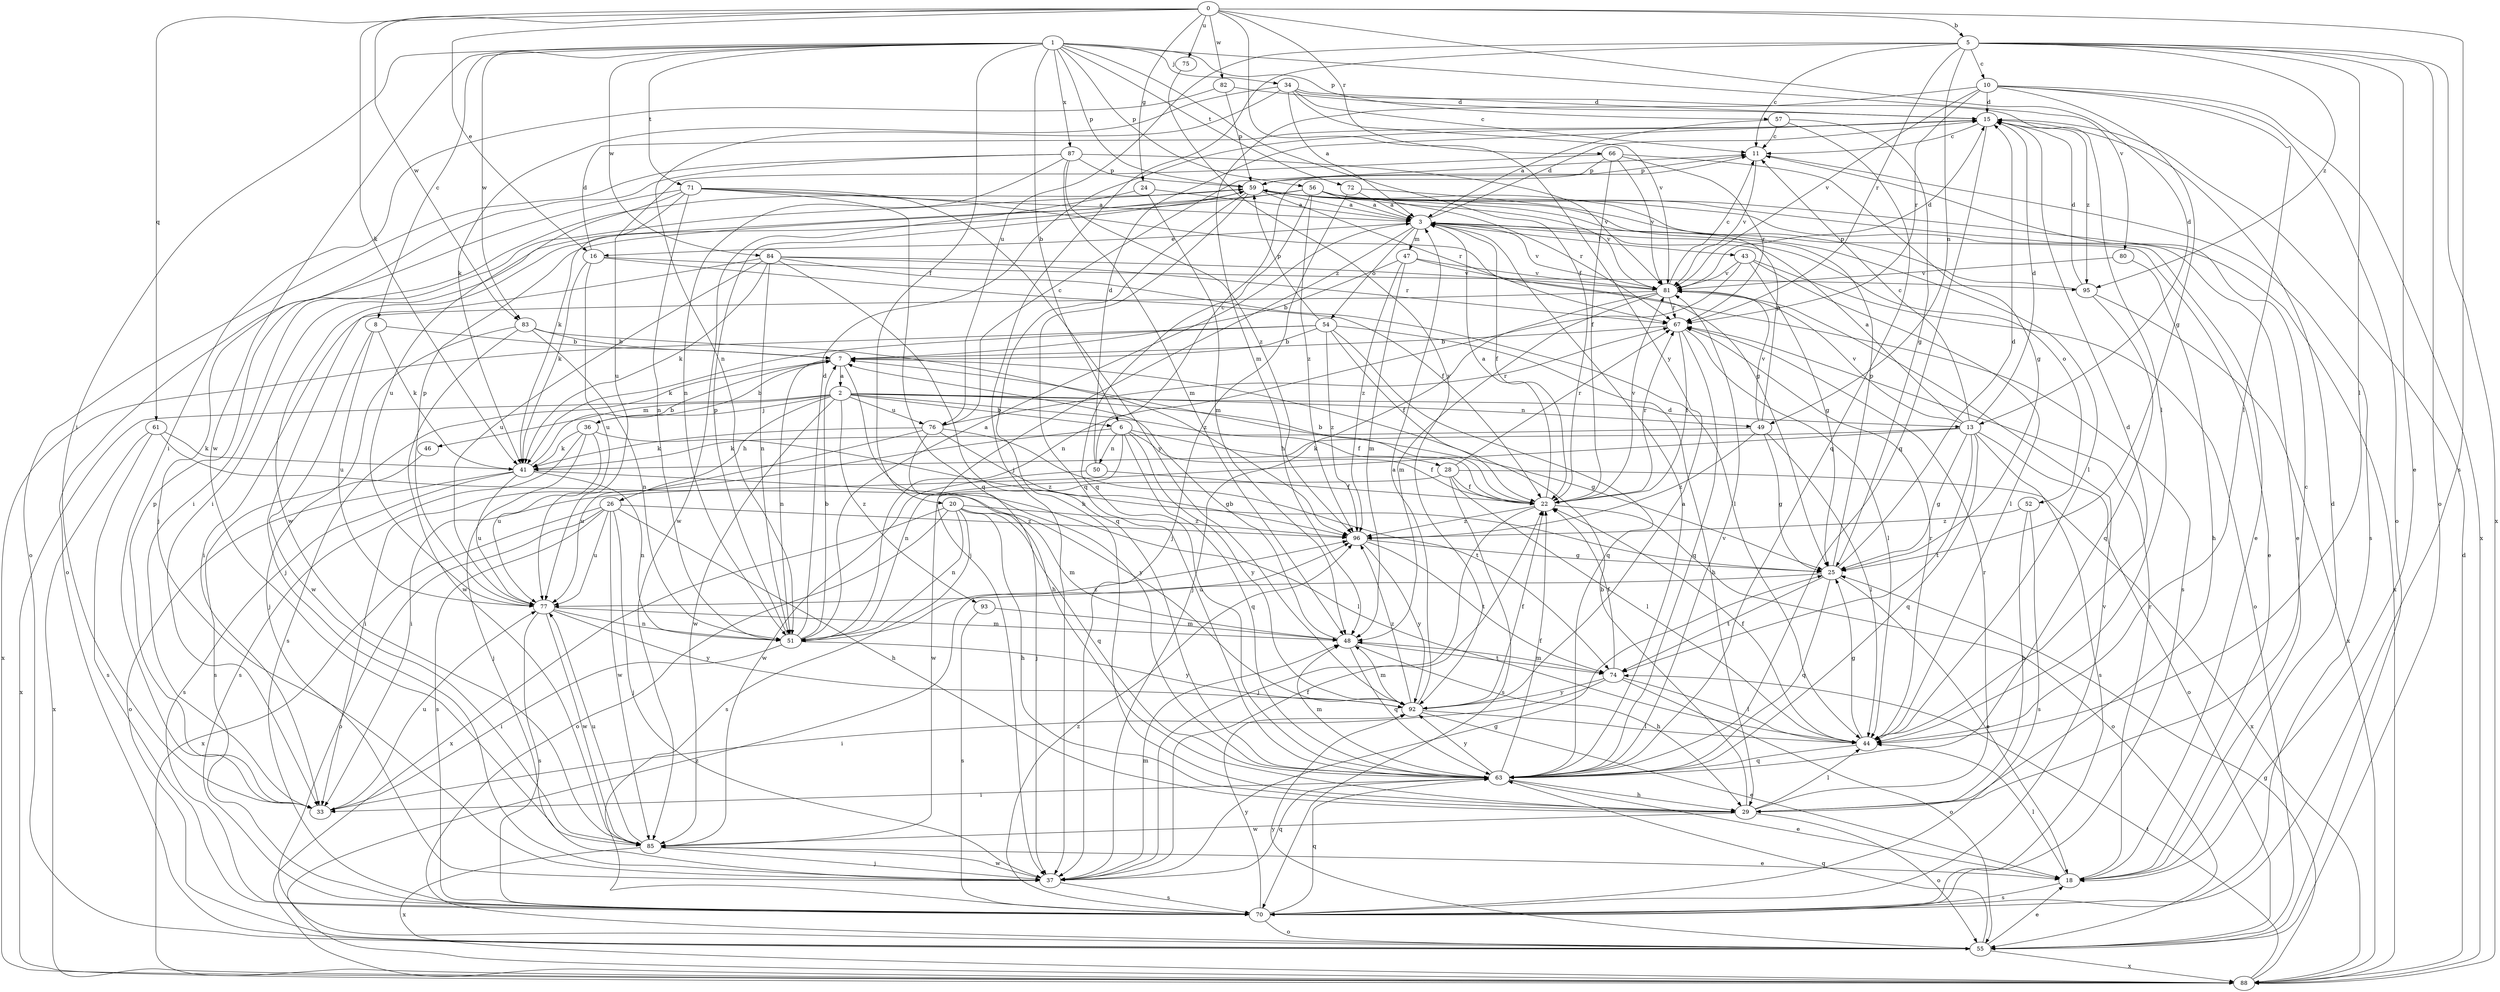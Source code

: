 strict digraph  {
0;
1;
2;
3;
5;
6;
7;
8;
10;
11;
13;
15;
16;
18;
20;
22;
24;
25;
26;
28;
29;
33;
34;
36;
37;
41;
43;
44;
46;
47;
48;
49;
50;
51;
52;
54;
55;
56;
57;
59;
61;
63;
66;
67;
70;
71;
72;
74;
75;
76;
77;
80;
81;
82;
83;
84;
85;
87;
88;
92;
93;
95;
96;
0 -> 5  [label=b];
0 -> 13  [label=d];
0 -> 16  [label=e];
0 -> 24  [label=g];
0 -> 41  [label=k];
0 -> 61  [label=q];
0 -> 66  [label=r];
0 -> 70  [label=s];
0 -> 75  [label=u];
0 -> 82  [label=w];
0 -> 83  [label=w];
0 -> 92  [label=y];
1 -> 6  [label=b];
1 -> 8  [label=c];
1 -> 20  [label=f];
1 -> 22  [label=f];
1 -> 33  [label=i];
1 -> 34  [label=j];
1 -> 56  [label=p];
1 -> 57  [label=p];
1 -> 59  [label=p];
1 -> 71  [label=t];
1 -> 72  [label=t];
1 -> 80  [label=v];
1 -> 83  [label=w];
1 -> 84  [label=w];
1 -> 85  [label=w];
1 -> 87  [label=x];
2 -> 6  [label=b];
2 -> 13  [label=d];
2 -> 22  [label=f];
2 -> 25  [label=g];
2 -> 26  [label=h];
2 -> 36  [label=j];
2 -> 46  [label=m];
2 -> 49  [label=n];
2 -> 76  [label=u];
2 -> 85  [label=w];
2 -> 88  [label=x];
2 -> 93  [label=z];
3 -> 15  [label=d];
3 -> 16  [label=e];
3 -> 18  [label=e];
3 -> 22  [label=f];
3 -> 37  [label=j];
3 -> 43  [label=l];
3 -> 47  [label=m];
3 -> 52  [label=o];
3 -> 54  [label=o];
3 -> 81  [label=v];
5 -> 10  [label=c];
5 -> 11  [label=c];
5 -> 18  [label=e];
5 -> 37  [label=j];
5 -> 44  [label=l];
5 -> 49  [label=n];
5 -> 55  [label=o];
5 -> 67  [label=r];
5 -> 76  [label=u];
5 -> 88  [label=x];
5 -> 95  [label=z];
6 -> 22  [label=f];
6 -> 28  [label=h];
6 -> 33  [label=i];
6 -> 50  [label=n];
6 -> 51  [label=n];
6 -> 63  [label=q];
6 -> 92  [label=y];
7 -> 2  [label=a];
7 -> 29  [label=h];
7 -> 51  [label=n];
7 -> 70  [label=s];
8 -> 7  [label=b];
8 -> 41  [label=k];
8 -> 77  [label=u];
8 -> 85  [label=w];
10 -> 15  [label=d];
10 -> 25  [label=g];
10 -> 44  [label=l];
10 -> 48  [label=m];
10 -> 55  [label=o];
10 -> 67  [label=r];
10 -> 81  [label=v];
10 -> 88  [label=x];
11 -> 59  [label=p];
11 -> 70  [label=s];
11 -> 81  [label=v];
13 -> 3  [label=a];
13 -> 11  [label=c];
13 -> 15  [label=d];
13 -> 25  [label=g];
13 -> 33  [label=i];
13 -> 41  [label=k];
13 -> 55  [label=o];
13 -> 63  [label=q];
13 -> 70  [label=s];
13 -> 74  [label=t];
13 -> 81  [label=v];
15 -> 11  [label=c];
15 -> 63  [label=q];
15 -> 95  [label=z];
16 -> 15  [label=d];
16 -> 22  [label=f];
16 -> 41  [label=k];
16 -> 77  [label=u];
16 -> 95  [label=z];
18 -> 15  [label=d];
18 -> 44  [label=l];
18 -> 67  [label=r];
18 -> 70  [label=s];
20 -> 29  [label=h];
20 -> 48  [label=m];
20 -> 51  [label=n];
20 -> 55  [label=o];
20 -> 63  [label=q];
20 -> 70  [label=s];
20 -> 88  [label=x];
20 -> 96  [label=z];
22 -> 3  [label=a];
22 -> 7  [label=b];
22 -> 37  [label=j];
22 -> 55  [label=o];
22 -> 67  [label=r];
22 -> 81  [label=v];
22 -> 96  [label=z];
24 -> 3  [label=a];
24 -> 48  [label=m];
24 -> 85  [label=w];
25 -> 15  [label=d];
25 -> 18  [label=e];
25 -> 59  [label=p];
25 -> 63  [label=q];
25 -> 74  [label=t];
25 -> 77  [label=u];
26 -> 29  [label=h];
26 -> 37  [label=j];
26 -> 55  [label=o];
26 -> 70  [label=s];
26 -> 77  [label=u];
26 -> 85  [label=w];
26 -> 88  [label=x];
26 -> 96  [label=z];
28 -> 22  [label=f];
28 -> 44  [label=l];
28 -> 67  [label=r];
28 -> 70  [label=s];
28 -> 85  [label=w];
28 -> 88  [label=x];
29 -> 7  [label=b];
29 -> 11  [label=c];
29 -> 44  [label=l];
29 -> 55  [label=o];
29 -> 67  [label=r];
29 -> 85  [label=w];
33 -> 59  [label=p];
33 -> 77  [label=u];
34 -> 3  [label=a];
34 -> 11  [label=c];
34 -> 15  [label=d];
34 -> 41  [label=k];
34 -> 44  [label=l];
34 -> 51  [label=n];
34 -> 81  [label=v];
36 -> 7  [label=b];
36 -> 25  [label=g];
36 -> 37  [label=j];
36 -> 41  [label=k];
36 -> 70  [label=s];
36 -> 77  [label=u];
37 -> 22  [label=f];
37 -> 25  [label=g];
37 -> 48  [label=m];
37 -> 63  [label=q];
37 -> 70  [label=s];
37 -> 85  [label=w];
41 -> 7  [label=b];
41 -> 44  [label=l];
41 -> 51  [label=n];
41 -> 55  [label=o];
41 -> 70  [label=s];
41 -> 77  [label=u];
43 -> 25  [label=g];
43 -> 44  [label=l];
43 -> 51  [label=n];
43 -> 55  [label=o];
43 -> 81  [label=v];
44 -> 15  [label=d];
44 -> 22  [label=f];
44 -> 25  [label=g];
44 -> 63  [label=q];
44 -> 67  [label=r];
46 -> 70  [label=s];
47 -> 7  [label=b];
47 -> 48  [label=m];
47 -> 70  [label=s];
47 -> 81  [label=v];
47 -> 96  [label=z];
48 -> 7  [label=b];
48 -> 29  [label=h];
48 -> 63  [label=q];
48 -> 74  [label=t];
49 -> 25  [label=g];
49 -> 41  [label=k];
49 -> 44  [label=l];
49 -> 59  [label=p];
49 -> 81  [label=v];
49 -> 96  [label=z];
50 -> 11  [label=c];
50 -> 15  [label=d];
50 -> 22  [label=f];
50 -> 85  [label=w];
51 -> 3  [label=a];
51 -> 7  [label=b];
51 -> 15  [label=d];
51 -> 33  [label=i];
51 -> 59  [label=p];
51 -> 92  [label=y];
51 -> 96  [label=z];
52 -> 29  [label=h];
52 -> 70  [label=s];
52 -> 96  [label=z];
54 -> 7  [label=b];
54 -> 22  [label=f];
54 -> 29  [label=h];
54 -> 41  [label=k];
54 -> 59  [label=p];
54 -> 63  [label=q];
54 -> 88  [label=x];
54 -> 96  [label=z];
55 -> 18  [label=e];
55 -> 63  [label=q];
55 -> 88  [label=x];
55 -> 92  [label=y];
56 -> 3  [label=a];
56 -> 18  [label=e];
56 -> 33  [label=i];
56 -> 63  [label=q];
56 -> 67  [label=r];
56 -> 85  [label=w];
56 -> 88  [label=x];
56 -> 96  [label=z];
57 -> 3  [label=a];
57 -> 11  [label=c];
57 -> 25  [label=g];
57 -> 63  [label=q];
59 -> 3  [label=a];
59 -> 18  [label=e];
59 -> 29  [label=h];
59 -> 33  [label=i];
59 -> 63  [label=q];
59 -> 67  [label=r];
59 -> 81  [label=v];
61 -> 41  [label=k];
61 -> 70  [label=s];
61 -> 88  [label=x];
61 -> 92  [label=y];
63 -> 3  [label=a];
63 -> 18  [label=e];
63 -> 22  [label=f];
63 -> 29  [label=h];
63 -> 33  [label=i];
63 -> 48  [label=m];
63 -> 81  [label=v];
63 -> 92  [label=y];
66 -> 22  [label=f];
66 -> 25  [label=g];
66 -> 59  [label=p];
66 -> 67  [label=r];
66 -> 77  [label=u];
66 -> 81  [label=v];
67 -> 7  [label=b];
67 -> 22  [label=f];
67 -> 44  [label=l];
67 -> 63  [label=q];
70 -> 55  [label=o];
70 -> 63  [label=q];
70 -> 81  [label=v];
70 -> 92  [label=y];
70 -> 96  [label=z];
71 -> 3  [label=a];
71 -> 25  [label=g];
71 -> 41  [label=k];
71 -> 51  [label=n];
71 -> 55  [label=o];
71 -> 63  [label=q];
71 -> 77  [label=u];
71 -> 92  [label=y];
72 -> 3  [label=a];
72 -> 37  [label=j];
72 -> 44  [label=l];
74 -> 22  [label=f];
74 -> 33  [label=i];
74 -> 44  [label=l];
74 -> 48  [label=m];
74 -> 55  [label=o];
74 -> 92  [label=y];
75 -> 92  [label=y];
76 -> 11  [label=c];
76 -> 37  [label=j];
76 -> 41  [label=k];
76 -> 67  [label=r];
76 -> 74  [label=t];
76 -> 77  [label=u];
76 -> 96  [label=z];
77 -> 48  [label=m];
77 -> 51  [label=n];
77 -> 59  [label=p];
77 -> 70  [label=s];
77 -> 85  [label=w];
77 -> 92  [label=y];
80 -> 29  [label=h];
80 -> 81  [label=v];
81 -> 11  [label=c];
81 -> 15  [label=d];
81 -> 33  [label=i];
81 -> 37  [label=j];
81 -> 48  [label=m];
81 -> 67  [label=r];
82 -> 15  [label=d];
82 -> 33  [label=i];
82 -> 59  [label=p];
83 -> 7  [label=b];
83 -> 37  [label=j];
83 -> 51  [label=n];
83 -> 85  [label=w];
83 -> 96  [label=z];
84 -> 37  [label=j];
84 -> 41  [label=k];
84 -> 44  [label=l];
84 -> 51  [label=n];
84 -> 63  [label=q];
84 -> 67  [label=r];
84 -> 77  [label=u];
84 -> 81  [label=v];
85 -> 18  [label=e];
85 -> 37  [label=j];
85 -> 77  [label=u];
85 -> 88  [label=x];
87 -> 37  [label=j];
87 -> 48  [label=m];
87 -> 51  [label=n];
87 -> 55  [label=o];
87 -> 59  [label=p];
87 -> 81  [label=v];
87 -> 96  [label=z];
88 -> 15  [label=d];
88 -> 25  [label=g];
88 -> 74  [label=t];
88 -> 96  [label=z];
92 -> 3  [label=a];
92 -> 18  [label=e];
92 -> 22  [label=f];
92 -> 44  [label=l];
92 -> 48  [label=m];
92 -> 96  [label=z];
93 -> 48  [label=m];
93 -> 70  [label=s];
95 -> 15  [label=d];
95 -> 59  [label=p];
95 -> 63  [label=q];
95 -> 88  [label=x];
96 -> 25  [label=g];
96 -> 74  [label=t];
96 -> 92  [label=y];
}

